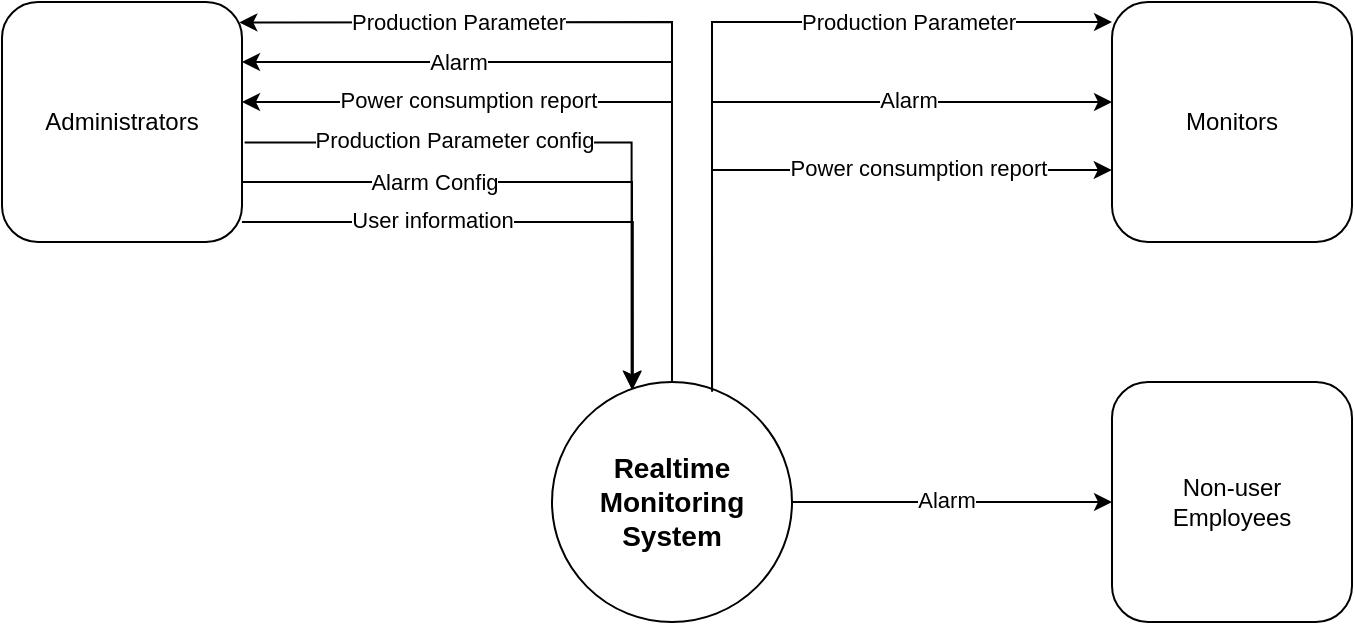 <mxfile version="23.1.5" type="device">
  <diagram name="Page-1" id="7ZwxgMPJDTxNBmDh_PGh">
    <mxGraphModel dx="2578" dy="1003" grid="1" gridSize="10" guides="1" tooltips="1" connect="1" arrows="1" fold="1" page="1" pageScale="1" pageWidth="850" pageHeight="1100" math="0" shadow="0">
      <root>
        <mxCell id="0" />
        <mxCell id="1" parent="0" />
        <mxCell id="9gW7VN4m7bYU96dRgLf6-59" style="edgeStyle=orthogonalEdgeStyle;rounded=0;orthogonalLoop=1;jettySize=auto;html=1;entryX=0;entryY=0.5;entryDx=0;entryDy=0;" edge="1" parent="1" source="9gW7VN4m7bYU96dRgLf6-1" target="9gW7VN4m7bYU96dRgLf6-4">
          <mxGeometry relative="1" as="geometry" />
        </mxCell>
        <mxCell id="9gW7VN4m7bYU96dRgLf6-80" value="Alarm" style="edgeLabel;html=1;align=center;verticalAlign=middle;resizable=0;points=[];" vertex="1" connectable="0" parent="9gW7VN4m7bYU96dRgLf6-59">
          <mxGeometry x="-0.037" y="-1" relative="1" as="geometry">
            <mxPoint y="-2" as="offset" />
          </mxGeometry>
        </mxCell>
        <mxCell id="9gW7VN4m7bYU96dRgLf6-1" value="&lt;b&gt;&lt;font style=&quot;font-size: 14px;&quot;&gt;Realtime Monitoring System&lt;/font&gt;&lt;/b&gt;" style="ellipse;whiteSpace=wrap;html=1;aspect=fixed;strokeWidth=1;" vertex="1" parent="1">
          <mxGeometry x="200" y="280" width="120" height="120" as="geometry" />
        </mxCell>
        <mxCell id="9gW7VN4m7bYU96dRgLf6-52" style="edgeStyle=orthogonalEdgeStyle;rounded=0;orthogonalLoop=1;jettySize=auto;html=1;endArrow=none;endFill=0;startArrow=classic;startFill=1;" edge="1" parent="1" source="9gW7VN4m7bYU96dRgLf6-2" target="9gW7VN4m7bYU96dRgLf6-1">
          <mxGeometry relative="1" as="geometry">
            <Array as="points">
              <mxPoint x="260" y="120" />
            </Array>
          </mxGeometry>
        </mxCell>
        <mxCell id="9gW7VN4m7bYU96dRgLf6-73" value="Alarm" style="edgeLabel;html=1;align=center;verticalAlign=middle;resizable=0;points=[];" vertex="1" connectable="0" parent="9gW7VN4m7bYU96dRgLf6-52">
          <mxGeometry x="-0.442" y="1" relative="1" as="geometry">
            <mxPoint x="3" y="1" as="offset" />
          </mxGeometry>
        </mxCell>
        <mxCell id="9gW7VN4m7bYU96dRgLf6-2" value="Administrators" style="rounded=1;whiteSpace=wrap;html=1;" vertex="1" parent="1">
          <mxGeometry x="-75" y="90" width="120" height="120" as="geometry" />
        </mxCell>
        <mxCell id="9gW7VN4m7bYU96dRgLf6-46" style="edgeStyle=orthogonalEdgeStyle;rounded=0;orthogonalLoop=1;jettySize=auto;html=1;startArrow=classic;startFill=1;endArrow=none;endFill=0;" edge="1" parent="1" source="9gW7VN4m7bYU96dRgLf6-3" target="9gW7VN4m7bYU96dRgLf6-1">
          <mxGeometry relative="1" as="geometry">
            <Array as="points">
              <mxPoint x="280" y="100" />
            </Array>
          </mxGeometry>
        </mxCell>
        <mxCell id="9gW7VN4m7bYU96dRgLf6-66" value="Production Parameter" style="edgeLabel;html=1;align=center;verticalAlign=middle;resizable=0;points=[];" vertex="1" connectable="0" parent="9gW7VN4m7bYU96dRgLf6-46">
          <mxGeometry x="-0.428" y="-1" relative="1" as="geometry">
            <mxPoint x="7" y="1" as="offset" />
          </mxGeometry>
        </mxCell>
        <mxCell id="9gW7VN4m7bYU96dRgLf6-47" style="edgeStyle=orthogonalEdgeStyle;rounded=0;orthogonalLoop=1;jettySize=auto;html=1;entryX=0.667;entryY=0.041;entryDx=0;entryDy=0;entryPerimeter=0;startArrow=classic;startFill=1;endArrow=none;endFill=0;" edge="1" parent="1" source="9gW7VN4m7bYU96dRgLf6-3" target="9gW7VN4m7bYU96dRgLf6-1">
          <mxGeometry relative="1" as="geometry">
            <Array as="points">
              <mxPoint x="280" y="140" />
            </Array>
          </mxGeometry>
        </mxCell>
        <mxCell id="9gW7VN4m7bYU96dRgLf6-67" value="Alarm" style="edgeLabel;html=1;align=center;verticalAlign=middle;resizable=0;points=[];" vertex="1" connectable="0" parent="9gW7VN4m7bYU96dRgLf6-47">
          <mxGeometry x="-0.367" relative="1" as="geometry">
            <mxPoint x="7" y="-1" as="offset" />
          </mxGeometry>
        </mxCell>
        <mxCell id="9gW7VN4m7bYU96dRgLf6-3" value="Monitors" style="rounded=1;whiteSpace=wrap;html=1;" vertex="1" parent="1">
          <mxGeometry x="480" y="90" width="120" height="120" as="geometry" />
        </mxCell>
        <mxCell id="9gW7VN4m7bYU96dRgLf6-4" value="Non-user &lt;br&gt;Employees" style="rounded=1;whiteSpace=wrap;html=1;" vertex="1" parent="1">
          <mxGeometry x="480" y="280" width="120" height="120" as="geometry" />
        </mxCell>
        <mxCell id="9gW7VN4m7bYU96dRgLf6-56" style="edgeStyle=orthogonalEdgeStyle;rounded=0;orthogonalLoop=1;jettySize=auto;html=1;startArrow=none;startFill=0;endArrow=classic;endFill=1;exitX=1.011;exitY=0.585;exitDx=0;exitDy=0;entryX=0.332;entryY=0.029;entryDx=0;entryDy=0;entryPerimeter=0;exitPerimeter=0;" edge="1" parent="1" source="9gW7VN4m7bYU96dRgLf6-2" target="9gW7VN4m7bYU96dRgLf6-1">
          <mxGeometry relative="1" as="geometry">
            <mxPoint x="30" y="200" as="sourcePoint" />
            <mxPoint x="240" y="280" as="targetPoint" />
            <Array as="points">
              <mxPoint x="240" y="160" />
            </Array>
          </mxGeometry>
        </mxCell>
        <mxCell id="9gW7VN4m7bYU96dRgLf6-57" value="Production Parameter config" style="edgeLabel;html=1;align=center;verticalAlign=middle;resizable=0;points=[];" vertex="1" connectable="0" parent="9gW7VN4m7bYU96dRgLf6-56">
          <mxGeometry x="-0.299" y="-1" relative="1" as="geometry">
            <mxPoint x="-7" y="-2" as="offset" />
          </mxGeometry>
        </mxCell>
        <mxCell id="9gW7VN4m7bYU96dRgLf6-49" style="edgeStyle=orthogonalEdgeStyle;rounded=0;orthogonalLoop=1;jettySize=auto;html=1;exitX=0.989;exitY=0.085;exitDx=0;exitDy=0;startArrow=classic;startFill=1;endArrow=none;endFill=0;exitPerimeter=0;" edge="1" parent="1" source="9gW7VN4m7bYU96dRgLf6-2" target="9gW7VN4m7bYU96dRgLf6-1">
          <mxGeometry relative="1" as="geometry">
            <Array as="points">
              <mxPoint x="45" y="100" />
              <mxPoint x="260" y="100" />
            </Array>
          </mxGeometry>
        </mxCell>
        <mxCell id="9gW7VN4m7bYU96dRgLf6-70" value="Production Parameter" style="edgeLabel;html=1;align=center;verticalAlign=middle;resizable=0;points=[];" vertex="1" connectable="0" parent="9gW7VN4m7bYU96dRgLf6-49">
          <mxGeometry x="-0.444" y="1" relative="1" as="geometry">
            <mxPoint x="-1" y="1" as="offset" />
          </mxGeometry>
        </mxCell>
        <mxCell id="9gW7VN4m7bYU96dRgLf6-76" style="edgeStyle=orthogonalEdgeStyle;rounded=0;orthogonalLoop=1;jettySize=auto;html=1;entryX=0.333;entryY=0.028;entryDx=0;entryDy=0;entryPerimeter=0;" edge="1" parent="1" source="9gW7VN4m7bYU96dRgLf6-2" target="9gW7VN4m7bYU96dRgLf6-1">
          <mxGeometry relative="1" as="geometry">
            <Array as="points">
              <mxPoint x="240" y="180" />
            </Array>
          </mxGeometry>
        </mxCell>
        <mxCell id="9gW7VN4m7bYU96dRgLf6-77" value="Alarm Config" style="edgeLabel;html=1;align=center;verticalAlign=middle;resizable=0;points=[];" vertex="1" connectable="0" parent="9gW7VN4m7bYU96dRgLf6-76">
          <mxGeometry x="-0.357" relative="1" as="geometry">
            <mxPoint as="offset" />
          </mxGeometry>
        </mxCell>
        <mxCell id="9gW7VN4m7bYU96dRgLf6-78" style="edgeStyle=orthogonalEdgeStyle;rounded=0;orthogonalLoop=1;jettySize=auto;html=1;entryX=0.337;entryY=0.029;entryDx=0;entryDy=0;entryPerimeter=0;" edge="1" parent="1" source="9gW7VN4m7bYU96dRgLf6-2" target="9gW7VN4m7bYU96dRgLf6-1">
          <mxGeometry relative="1" as="geometry">
            <Array as="points">
              <mxPoint x="240" y="200" />
            </Array>
          </mxGeometry>
        </mxCell>
        <mxCell id="9gW7VN4m7bYU96dRgLf6-79" value="User information" style="edgeLabel;html=1;align=center;verticalAlign=middle;resizable=0;points=[];" vertex="1" connectable="0" parent="9gW7VN4m7bYU96dRgLf6-78">
          <mxGeometry x="-0.403" y="1" relative="1" as="geometry">
            <mxPoint x="12" as="offset" />
          </mxGeometry>
        </mxCell>
        <mxCell id="9gW7VN4m7bYU96dRgLf6-81" style="edgeStyle=orthogonalEdgeStyle;rounded=0;orthogonalLoop=1;jettySize=auto;html=1;entryX=-0.001;entryY=0.7;entryDx=0;entryDy=0;entryPerimeter=0;" edge="1" parent="1" source="9gW7VN4m7bYU96dRgLf6-1" target="9gW7VN4m7bYU96dRgLf6-3">
          <mxGeometry relative="1" as="geometry">
            <Array as="points">
              <mxPoint x="280" y="174" />
            </Array>
          </mxGeometry>
        </mxCell>
        <mxCell id="9gW7VN4m7bYU96dRgLf6-82" value="Power consumption report" style="edgeLabel;html=1;align=center;verticalAlign=middle;resizable=0;points=[];" vertex="1" connectable="0" parent="9gW7VN4m7bYU96dRgLf6-81">
          <mxGeometry x="0.324" y="-1" relative="1" as="geometry">
            <mxPoint x="7" y="-2" as="offset" />
          </mxGeometry>
        </mxCell>
        <mxCell id="9gW7VN4m7bYU96dRgLf6-84" style="edgeStyle=orthogonalEdgeStyle;rounded=0;orthogonalLoop=1;jettySize=auto;html=1;" edge="1" parent="1" source="9gW7VN4m7bYU96dRgLf6-1">
          <mxGeometry relative="1" as="geometry">
            <mxPoint x="45" y="140" as="targetPoint" />
            <Array as="points">
              <mxPoint x="260" y="140" />
              <mxPoint x="45" y="140" />
            </Array>
          </mxGeometry>
        </mxCell>
        <mxCell id="9gW7VN4m7bYU96dRgLf6-85" value="Power consumption report" style="edgeLabel;html=1;align=center;verticalAlign=middle;resizable=0;points=[];" vertex="1" connectable="0" parent="9gW7VN4m7bYU96dRgLf6-84">
          <mxGeometry x="0.446" relative="1" as="geometry">
            <mxPoint x="14" y="-1" as="offset" />
          </mxGeometry>
        </mxCell>
      </root>
    </mxGraphModel>
  </diagram>
</mxfile>
